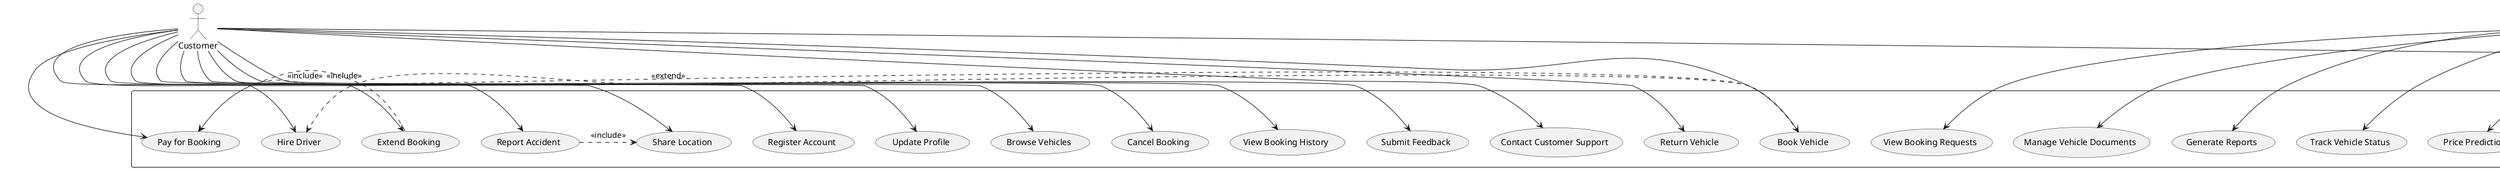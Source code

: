 @startuml WheelsOnRent Use Case Diagram

' Define actors
actor "Customer" as User
actor "Vendor" as Vendor
actor "Driver" as Driver
actor "Admin" as Admin

' Define system boundary
rectangle "WheelsOnRent System" {
  ' Customer use cases
  usecase "Register Account" as UC1
  usecase "Login" as UC2
  usecase "Update Profile" as UC3
  usecase "Browse Vehicles" as UC4
  usecase "Book Vehicle" as UC5
  usecase "Pay for Booking" as UC6
  usecase "Cancel Booking" as UC7
  usecase "View Booking History" as UC8
  usecase "Submit Feedback" as UC9
  usecase "Contact Customer Support" as UC10
  usecase "Report Accident" as UC11
  usecase "Extend Booking" as UC12
  usecase "Share Location" as UC13
  usecase "Hire Driver" as UC14
  usecase "Return Vehicle" as UC15

  ' Vendor use cases
  usecase "Register as Vendor" as VC1
  usecase "Manage Vehicles" as VC2
  usecase "Add/Update Vehicle Details" as VC3
  usecase "View Booking Requests" as VC4
  usecase "Manage Vehicle Documents" as VC5
  usecase "Generate Reports" as VC6
  usecase "Track Vehicle Status" as VC7
  usecase "Price Prediction" as VC8
  usecase "View Revenue" as VC9
  usecase "Process Vehicle Returns" as VC10

  ' Driver use cases
  usecase "Register as Driver" as DC1
  usecase "Upload Documents" as DC2
  usecase "View Booking Assignments" as DC3
  usecase "Update Availability" as DC4
  usecase "Start Trip" as DC5
  usecase "End Trip" as DC6
  usecase "Share Live Location" as DC7
  usecase "View Earnings" as DC8
  usecase "View Schedule" as DC9

  ' Admin use cases
  usecase "Approve/Reject Vendors" as AC1
  usecase "Approve/Reject Drivers" as AC2
  usecase "Verify Documents" as AC3
  usecase "Monitor System" as AC4
  usecase "Manage User Accounts" as AC5
  usecase "View Reports" as AC6
  usecase "Handle Disputes" as AC7
  usecase "Manage Platform Settings" as AC8
}

' Customer relationships
User --> UC1
User --> UC2
User --> UC3
User --> UC4
User --> UC5
User --> UC6
User --> UC7
User --> UC8
User --> UC9
User --> UC10
User --> UC11
User --> UC12
User --> UC13
User --> UC14
User --> UC15

' Vendor relationships
Vendor --> VC1
Vendor --> UC2
Vendor --> VC2
Vendor --> VC3
Vendor --> VC4
Vendor --> VC5
Vendor --> VC6
Vendor --> VC7
Vendor --> VC8
Vendor --> VC9
Vendor --> VC10

' Driver relationships
Driver --> DC1
Driver --> UC2
Driver --> DC2
Driver --> DC3
Driver --> DC4
Driver --> DC5
Driver --> DC6
Driver --> DC7
Driver --> DC8
Driver --> DC9

' Admin relationships
Admin --> UC2
Admin --> AC1
Admin --> AC2
Admin --> AC3
Admin --> AC4
Admin --> AC5
Admin --> AC6
Admin --> AC7
Admin --> AC8

' Include/extend relationships
UC5 .> UC6 : <<include>>
UC5 .> UC14 : <<extend>>
UC12 .> UC6 : <<include>>
UC11 .> UC13 : <<include>>
VC2 .> VC3 : <<include>>
DC3 .> DC5 : <<include>>
DC5 .> DC7 : <<include>>
DC5 .> DC6 : <<include>>

@enduml 